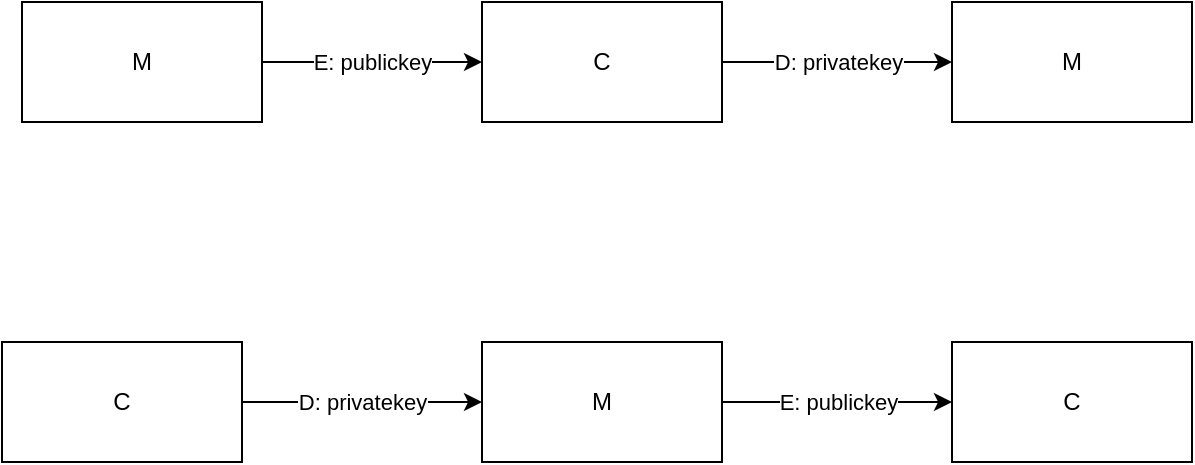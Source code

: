 <mxfile>
    <diagram id="7CtCXaJxUAeNHidKyGKJ" name="Page-1">
        <mxGraphModel dx="515" dy="401" grid="1" gridSize="10" guides="1" tooltips="1" connect="1" arrows="1" fold="1" page="1" pageScale="1" pageWidth="1169" pageHeight="827" math="0" shadow="0">
            <root>
                <mxCell id="0"/>
                <mxCell id="1" parent="0"/>
                <mxCell id="5" value="E: publickey" style="edgeStyle=none;html=1;entryX=0;entryY=0.5;entryDx=0;entryDy=0;" edge="1" parent="1" source="2" target="3">
                    <mxGeometry relative="1" as="geometry"/>
                </mxCell>
                <mxCell id="2" value="M" style="rounded=0;whiteSpace=wrap;html=1;" vertex="1" parent="1">
                    <mxGeometry x="60" y="110" width="120" height="60" as="geometry"/>
                </mxCell>
                <mxCell id="6" value="D: privatekey" style="edgeStyle=none;html=1;" edge="1" parent="1" source="3" target="4">
                    <mxGeometry x="0.009" relative="1" as="geometry">
                        <mxPoint as="offset"/>
                    </mxGeometry>
                </mxCell>
                <mxCell id="3" value="C" style="rounded=0;whiteSpace=wrap;html=1;" vertex="1" parent="1">
                    <mxGeometry x="290" y="110" width="120" height="60" as="geometry"/>
                </mxCell>
                <mxCell id="4" value="M" style="rounded=0;whiteSpace=wrap;html=1;" vertex="1" parent="1">
                    <mxGeometry x="525" y="110" width="120" height="60" as="geometry"/>
                </mxCell>
                <mxCell id="9" value="D: privatekey" style="edgeStyle=none;html=1;entryX=0;entryY=0.5;entryDx=0;entryDy=0;" edge="1" parent="1" source="7" target="8">
                    <mxGeometry relative="1" as="geometry"/>
                </mxCell>
                <mxCell id="7" value="C" style="rounded=0;whiteSpace=wrap;html=1;" vertex="1" parent="1">
                    <mxGeometry x="50" y="280" width="120" height="60" as="geometry"/>
                </mxCell>
                <mxCell id="11" value="E: publickey" style="edgeStyle=none;html=1;entryX=0;entryY=0.5;entryDx=0;entryDy=0;" edge="1" parent="1" source="8" target="10">
                    <mxGeometry relative="1" as="geometry"/>
                </mxCell>
                <mxCell id="8" value="M" style="rounded=0;whiteSpace=wrap;html=1;" vertex="1" parent="1">
                    <mxGeometry x="290" y="280" width="120" height="60" as="geometry"/>
                </mxCell>
                <mxCell id="10" value="C" style="rounded=0;whiteSpace=wrap;html=1;" vertex="1" parent="1">
                    <mxGeometry x="525" y="280" width="120" height="60" as="geometry"/>
                </mxCell>
            </root>
        </mxGraphModel>
    </diagram>
    <diagram id="v8J9l90Sre0m3_DH7AlB" name="Page-2">
        <mxGraphModel dx="747" dy="582" grid="1" gridSize="10" guides="1" tooltips="1" connect="1" arrows="1" fold="1" page="1" pageScale="1" pageWidth="1169" pageHeight="827" math="0" shadow="0">
            <root>
                <mxCell id="0"/>
                <mxCell id="1" parent="0"/>
                <mxCell id="XWfGtKYFzr7I1p1lZhcN-5" style="edgeStyle=none;html=1;entryX=0;entryY=0.5;entryDx=0;entryDy=0;" edge="1" parent="1" source="XWfGtKYFzr7I1p1lZhcN-1" target="XWfGtKYFzr7I1p1lZhcN-3">
                    <mxGeometry relative="1" as="geometry"/>
                </mxCell>
                <mxCell id="XWfGtKYFzr7I1p1lZhcN-1" value="Alice" style="rounded=1;whiteSpace=wrap;html=1;" vertex="1" parent="1">
                    <mxGeometry x="60" y="170" width="120" height="60" as="geometry"/>
                </mxCell>
                <mxCell id="XWfGtKYFzr7I1p1lZhcN-3" value="Bob" style="rounded=1;whiteSpace=wrap;html=1;" vertex="1" parent="1">
                    <mxGeometry x="580" y="170" width="120" height="60" as="geometry"/>
                </mxCell>
                <mxCell id="XWfGtKYFzr7I1p1lZhcN-8" value="Publickey" style="edgeStyle=none;html=1;" edge="1" parent="1" source="XWfGtKYFzr7I1p1lZhcN-4" target="XWfGtKYFzr7I1p1lZhcN-7">
                    <mxGeometry relative="1" as="geometry"/>
                </mxCell>
                <mxCell id="XWfGtKYFzr7I1p1lZhcN-4" value="M" style="rhombus;whiteSpace=wrap;html=1;" vertex="1" parent="1">
                    <mxGeometry x="20" y="250" width="80" height="80" as="geometry"/>
                </mxCell>
                <mxCell id="XWfGtKYFzr7I1p1lZhcN-6" value="MITM" style="rounded=0;whiteSpace=wrap;html=1;fillColor=#f8cecc;strokeColor=#b85450;" vertex="1" parent="1">
                    <mxGeometry x="310" y="160" width="120" height="60" as="geometry"/>
                </mxCell>
                <mxCell id="XWfGtKYFzr7I1p1lZhcN-7" value="C" style="shape=hexagon;perimeter=hexagonPerimeter2;whiteSpace=wrap;html=1;fixedSize=1;" vertex="1" parent="1">
                    <mxGeometry x="170" y="255" width="70" height="70" as="geometry"/>
                </mxCell>
                <mxCell id="XWfGtKYFzr7I1p1lZhcN-9" value="C" style="shape=hexagon;perimeter=hexagonPerimeter2;whiteSpace=wrap;html=1;fixedSize=1;" vertex="1" parent="1">
                    <mxGeometry x="550" y="250" width="70" height="70" as="geometry"/>
                </mxCell>
                <mxCell id="XWfGtKYFzr7I1p1lZhcN-10" value="C" style="shape=hexagon;perimeter=hexagonPerimeter2;whiteSpace=wrap;html=1;fixedSize=1;" vertex="1" parent="1">
                    <mxGeometry x="340" y="250" width="70" height="70" as="geometry"/>
                </mxCell>
                <mxCell id="XWfGtKYFzr7I1p1lZhcN-11" value="Prìvatekey" style="points=[[0,0.5,0],[0.24,0,0],[0.5,0.28,0],[0.995,0.475,0],[0.5,0.72,0],[0.24,1,0]];verticalLabelPosition=bottom;sketch=0;html=1;verticalAlign=top;aspect=fixed;align=center;pointerEvents=1;shape=mxgraph.cisco19.key;fillColor=#005073;strokeColor=none;" vertex="1" parent="1">
                    <mxGeometry x="80" y="340" width="50" height="22.5" as="geometry"/>
                </mxCell>
            </root>
        </mxGraphModel>
    </diagram>
    <diagram id="0uCTEcy5eqxzBbDygBna" name="Page-3">
        <mxGraphModel dx="747" dy="582" grid="1" gridSize="10" guides="1" tooltips="1" connect="1" arrows="1" fold="1" page="1" pageScale="1" pageWidth="1169" pageHeight="827" math="0" shadow="0">
            <root>
                <mxCell id="0"/>
                <mxCell id="1" parent="0"/>
                <mxCell id="wMYbVgztZRZlFg3SfeXQ-1" style="edgeStyle=none;html=1;entryX=0;entryY=0.5;entryDx=0;entryDy=0;" edge="1" parent="1" source="wMYbVgztZRZlFg3SfeXQ-2" target="wMYbVgztZRZlFg3SfeXQ-3">
                    <mxGeometry relative="1" as="geometry"/>
                </mxCell>
                <mxCell id="wMYbVgztZRZlFg3SfeXQ-2" value="Alice" style="rounded=1;whiteSpace=wrap;html=1;" vertex="1" parent="1">
                    <mxGeometry x="60" y="80" width="120" height="60" as="geometry"/>
                </mxCell>
                <mxCell id="wMYbVgztZRZlFg3SfeXQ-3" value="Bob" style="rounded=1;whiteSpace=wrap;html=1;" vertex="1" parent="1">
                    <mxGeometry x="580" y="80" width="120" height="60" as="geometry"/>
                </mxCell>
                <mxCell id="wMYbVgztZRZlFg3SfeXQ-26" style="edgeStyle=none;html=1;entryX=0;entryY=0.5;entryDx=0;entryDy=0;" edge="1" parent="1" source="wMYbVgztZRZlFg3SfeXQ-5" target="wMYbVgztZRZlFg3SfeXQ-25">
                    <mxGeometry relative="1" as="geometry"/>
                </mxCell>
                <mxCell id="wMYbVgztZRZlFg3SfeXQ-5" value="M" style="rhombus;whiteSpace=wrap;html=1;" vertex="1" parent="1">
                    <mxGeometry x="10" y="175" width="80" height="80" as="geometry"/>
                </mxCell>
                <mxCell id="wMYbVgztZRZlFg3SfeXQ-6" value="MITM" style="rounded=0;whiteSpace=wrap;html=1;fillColor=#f8cecc;strokeColor=#b85450;" vertex="1" parent="1">
                    <mxGeometry x="310" y="70" width="120" height="60" as="geometry"/>
                </mxCell>
                <mxCell id="wMYbVgztZRZlFg3SfeXQ-11" value="publickey" style="sketch=0;pointerEvents=1;shadow=0;dashed=0;html=1;strokeColor=none;fillColor=#505050;labelPosition=center;verticalLabelPosition=bottom;verticalAlign=top;outlineConnect=0;align=center;shape=mxgraph.office.security.lock_with_key_security_green;" vertex="1" parent="1">
                    <mxGeometry x="580" y="166" width="47" height="58" as="geometry"/>
                </mxCell>
                <mxCell id="wMYbVgztZRZlFg3SfeXQ-12" value="privatekey" style="sketch=0;pointerEvents=1;shadow=0;dashed=0;html=1;strokeColor=none;labelPosition=center;verticalLabelPosition=bottom;verticalAlign=top;outlineConnect=0;align=center;shape=mxgraph.office.security.key_permissions;fillColor=#7FBA42;" vertex="1" parent="1">
                    <mxGeometry x="640" y="255" width="25" height="53" as="geometry"/>
                </mxCell>
                <mxCell id="wMYbVgztZRZlFg3SfeXQ-13" value="publickey" style="sketch=0;pointerEvents=1;shadow=0;dashed=0;html=1;strokeColor=none;fillColor=#505050;labelPosition=center;verticalLabelPosition=bottom;verticalAlign=top;outlineConnect=0;align=center;shape=mxgraph.office.security.lock_with_key_security_green;" vertex="1" parent="1">
                    <mxGeometry x="100" y="356" width="47" height="58" as="geometry"/>
                </mxCell>
                <mxCell id="wMYbVgztZRZlFg3SfeXQ-15" value="publickey" style="sketch=0;pointerEvents=1;shadow=0;dashed=0;html=1;strokeColor=none;fillColor=#505050;labelPosition=center;verticalLabelPosition=bottom;verticalAlign=top;outlineConnect=0;align=center;shape=mxgraph.office.security.lock_with_key_security_green;" vertex="1" parent="1">
                    <mxGeometry x="320" y="113" width="47" height="58" as="geometry"/>
                </mxCell>
                <mxCell id="wMYbVgztZRZlFg3SfeXQ-16" value="publickey" style="sketch=0;pointerEvents=1;shadow=0;dashed=0;html=1;strokeColor=none;fillColor=#505050;labelPosition=center;verticalLabelPosition=bottom;verticalAlign=top;outlineConnect=0;align=center;shape=mxgraph.office.security.lock_with_key_security_blue;" vertex="1" parent="1">
                    <mxGeometry x="100" y="130" width="47" height="58" as="geometry"/>
                </mxCell>
                <mxCell id="wMYbVgztZRZlFg3SfeXQ-20" style="edgeStyle=none;html=1;" edge="1" parent="1" source="wMYbVgztZRZlFg3SfeXQ-17" target="wMYbVgztZRZlFg3SfeXQ-19">
                    <mxGeometry relative="1" as="geometry"/>
                </mxCell>
                <mxCell id="wMYbVgztZRZlFg3SfeXQ-17" value="privatekey" style="sketch=0;pointerEvents=1;shadow=0;dashed=0;html=1;strokeColor=none;labelPosition=center;verticalLabelPosition=bottom;verticalAlign=top;outlineConnect=0;align=center;shape=mxgraph.office.security.key_permissions;fillColor=#2072B8;" vertex="1" parent="1">
                    <mxGeometry x="47.5" y="423.5" width="25" height="53" as="geometry"/>
                </mxCell>
                <mxCell id="wMYbVgztZRZlFg3SfeXQ-19" value="C: Alice private key" style="shape=hexagon;perimeter=hexagonPerimeter2;whiteSpace=wrap;html=1;fixedSize=1;" vertex="1" parent="1">
                    <mxGeometry x="167" y="410" width="90" height="80" as="geometry"/>
                </mxCell>
                <mxCell id="wMYbVgztZRZlFg3SfeXQ-24" style="edgeStyle=none;html=1;" edge="1" parent="1" source="wMYbVgztZRZlFg3SfeXQ-21" target="wMYbVgztZRZlFg3SfeXQ-23">
                    <mxGeometry relative="1" as="geometry"/>
                </mxCell>
                <mxCell id="wMYbVgztZRZlFg3SfeXQ-21" value="C: Alice private key" style="shape=hexagon;perimeter=hexagonPerimeter2;whiteSpace=wrap;html=1;fixedSize=1;" vertex="1" parent="1">
                    <mxGeometry x="530" y="308" width="90" height="80" as="geometry"/>
                </mxCell>
                <mxCell id="wMYbVgztZRZlFg3SfeXQ-22" value="C: Alice private key" style="shape=hexagon;perimeter=hexagonPerimeter2;whiteSpace=wrap;html=1;fixedSize=1;" vertex="1" parent="1">
                    <mxGeometry x="320" y="210" width="90" height="80" as="geometry"/>
                </mxCell>
                <mxCell id="wMYbVgztZRZlFg3SfeXQ-23" value="privatekey" style="sketch=0;pointerEvents=1;shadow=0;dashed=0;html=1;strokeColor=none;labelPosition=center;verticalLabelPosition=bottom;verticalAlign=top;outlineConnect=0;align=center;shape=mxgraph.office.security.key_permissions;fillColor=#2072B8;" vertex="1" parent="1">
                    <mxGeometry x="700" y="321.5" width="25" height="53" as="geometry"/>
                </mxCell>
                <mxCell id="wMYbVgztZRZlFg3SfeXQ-25" value="C" style="rhombus;whiteSpace=wrap;html=1;" vertex="1" parent="1">
                    <mxGeometry x="147" y="175" width="80" height="80" as="geometry"/>
                </mxCell>
            </root>
        </mxGraphModel>
    </diagram>
</mxfile>